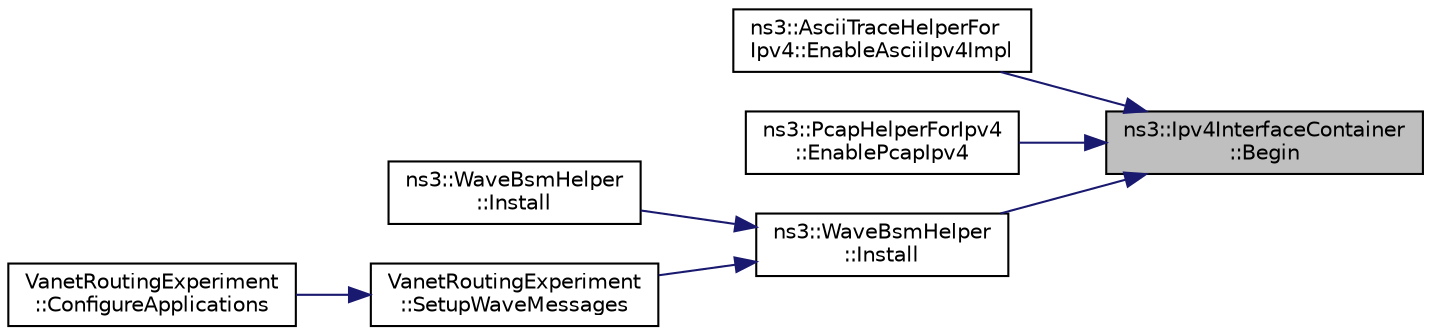 digraph "ns3::Ipv4InterfaceContainer::Begin"
{
 // LATEX_PDF_SIZE
  edge [fontname="Helvetica",fontsize="10",labelfontname="Helvetica",labelfontsize="10"];
  node [fontname="Helvetica",fontsize="10",shape=record];
  rankdir="RL";
  Node1 [label="ns3::Ipv4InterfaceContainer\l::Begin",height=0.2,width=0.4,color="black", fillcolor="grey75", style="filled", fontcolor="black",tooltip="Get an iterator which refers to the first pair in the container."];
  Node1 -> Node2 [dir="back",color="midnightblue",fontsize="10",style="solid",fontname="Helvetica"];
  Node2 [label="ns3::AsciiTraceHelperFor\lIpv4::EnableAsciiIpv4Impl",height=0.2,width=0.4,color="black", fillcolor="white", style="filled",URL="$classns3_1_1_ascii_trace_helper_for_ipv4.html#a526754b964ad6f76c69881140ea10730",tooltip="Enable ascii trace output on the Ipv4 and interface pair specified by a global node-id (of a previous..."];
  Node1 -> Node3 [dir="back",color="midnightblue",fontsize="10",style="solid",fontname="Helvetica"];
  Node3 [label="ns3::PcapHelperForIpv4\l::EnablePcapIpv4",height=0.2,width=0.4,color="black", fillcolor="white", style="filled",URL="$classns3_1_1_pcap_helper_for_ipv4.html#a3ca0f619ab92568052b358e3c50ca744",tooltip="Enable pcap output on each Ipv4 and interface pair in the container."];
  Node1 -> Node4 [dir="back",color="midnightblue",fontsize="10",style="solid",fontname="Helvetica"];
  Node4 [label="ns3::WaveBsmHelper\l::Install",height=0.2,width=0.4,color="black", fillcolor="white", style="filled",URL="$classns3_1_1_wave_bsm_helper.html#a0b6686207c7771a8f74fd1c5a9a8f523",tooltip="Install an ns3::BsmApplication on each node of the input container configured with all the attributes..."];
  Node4 -> Node5 [dir="back",color="midnightblue",fontsize="10",style="solid",fontname="Helvetica"];
  Node5 [label="ns3::WaveBsmHelper\l::Install",height=0.2,width=0.4,color="black", fillcolor="white", style="filled",URL="$classns3_1_1_wave_bsm_helper.html#ab7cdfcc0ff2b92c913b1586cdb240960",tooltip="Installs BSM generation on devices for nodes and their interfaces."];
  Node4 -> Node6 [dir="back",color="midnightblue",fontsize="10",style="solid",fontname="Helvetica"];
  Node6 [label="VanetRoutingExperiment\l::SetupWaveMessages",height=0.2,width=0.4,color="black", fillcolor="white", style="filled",URL="$class_vanet_routing_experiment.html#ac1c715525bd264c2dbf121540cc20490",tooltip="Set up generation of IEEE 1609 WAVE messages, as a Basic Safety Message (BSM)."];
  Node6 -> Node7 [dir="back",color="midnightblue",fontsize="10",style="solid",fontname="Helvetica"];
  Node7 [label="VanetRoutingExperiment\l::ConfigureApplications",height=0.2,width=0.4,color="black", fillcolor="white", style="filled",URL="$class_vanet_routing_experiment.html#ac9ec4394e60b165e355ddbe1eecc78fd",tooltip="Configure applications."];
}
